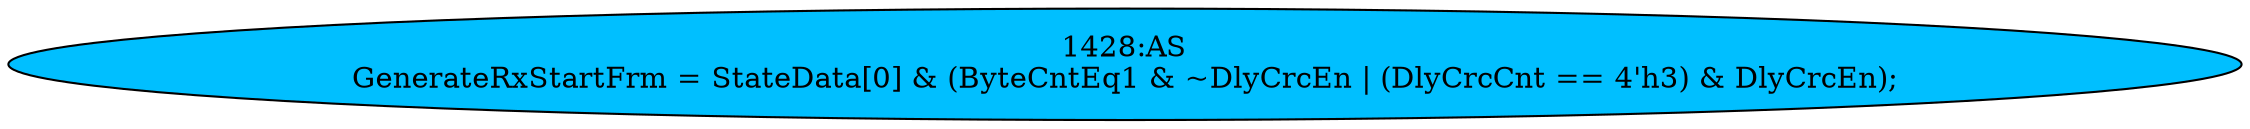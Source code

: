 strict digraph "" {
	node [label="\N"];
	"1428:AS"	 [ast="<pyverilog.vparser.ast.Assign object at 0x7fb43032c350>",
		def_var="['GenerateRxStartFrm']",
		fillcolor=deepskyblue,
		label="1428:AS
GenerateRxStartFrm = StateData[0] & (ByteCntEq1 & ~DlyCrcEn | (DlyCrcCnt == 4'h3) & DlyCrcEn);",
		statements="[]",
		style=filled,
		typ=Assign,
		use_var="['StateData', 'ByteCntEq1', 'DlyCrcEn', 'DlyCrcCnt', 'DlyCrcEn']"];
}
